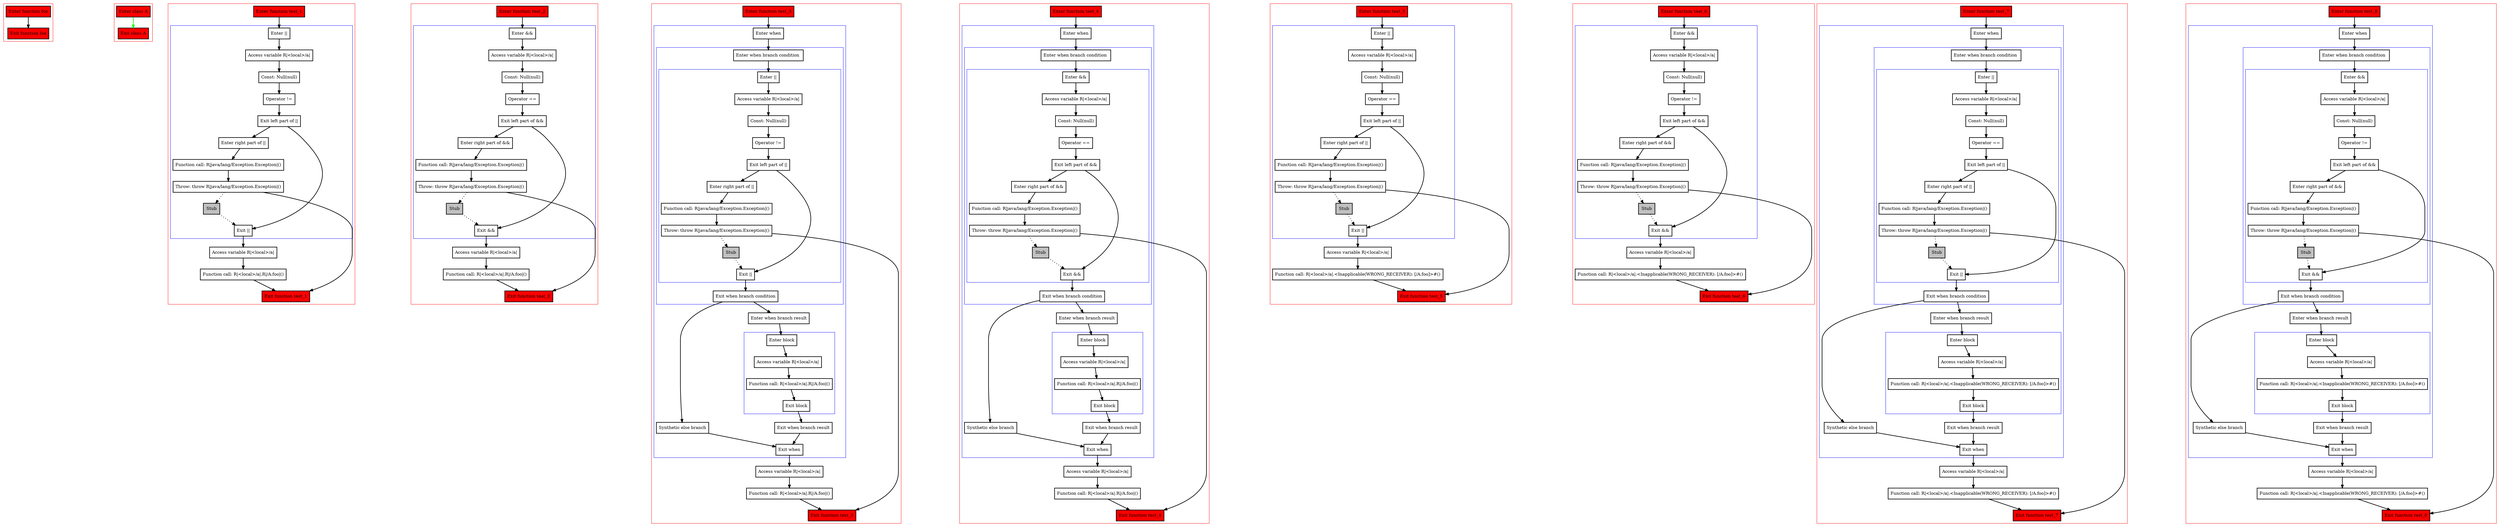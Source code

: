digraph jumpFromRhsOfOperator_kt {
    graph [nodesep=3]
    node [shape=box penwidth=2]
    edge [penwidth=2]

    subgraph cluster_0 {
        color=red
        0 [label="Enter function foo" style="filled" fillcolor=red];
        1 [label="Exit function foo" style="filled" fillcolor=red];
    }

    0 -> {1};

    subgraph cluster_1 {
        color=red
        2 [label="Enter class A" style="filled" fillcolor=red];
        3 [label="Exit class A" style="filled" fillcolor=red];
    }

    2 -> {3} [color=green];

    subgraph cluster_2 {
        color=red
        4 [label="Enter function test_1" style="filled" fillcolor=red];
        subgraph cluster_3 {
            color=blue
            5 [label="Enter ||"];
            6 [label="Access variable R|<local>/a|"];
            7 [label="Const: Null(null)"];
            8 [label="Operator !="];
            9 [label="Exit left part of ||"];
            10 [label="Enter right part of ||"];
            11 [label="Function call: R|java/lang/Exception.Exception|()"];
            12 [label="Throw: throw R|java/lang/Exception.Exception|()"];
            13 [label="Stub" style="filled" fillcolor=gray];
            14 [label="Exit ||"];
        }
        15 [label="Access variable R|<local>/a|"];
        16 [label="Function call: R|<local>/a|.R|/A.foo|()"];
        17 [label="Exit function test_1" style="filled" fillcolor=red];
    }

    4 -> {5};
    5 -> {6};
    6 -> {7};
    7 -> {8};
    8 -> {9};
    9 -> {14 10};
    10 -> {11};
    11 -> {12};
    12 -> {17};
    12 -> {13} [style=dotted];
    13 -> {14} [style=dotted];
    14 -> {15};
    15 -> {16};
    16 -> {17};

    subgraph cluster_4 {
        color=red
        18 [label="Enter function teat_2" style="filled" fillcolor=red];
        subgraph cluster_5 {
            color=blue
            19 [label="Enter &&"];
            20 [label="Access variable R|<local>/a|"];
            21 [label="Const: Null(null)"];
            22 [label="Operator =="];
            23 [label="Exit left part of &&"];
            24 [label="Enter right part of &&"];
            25 [label="Function call: R|java/lang/Exception.Exception|()"];
            26 [label="Throw: throw R|java/lang/Exception.Exception|()"];
            27 [label="Stub" style="filled" fillcolor=gray];
            28 [label="Exit &&"];
        }
        29 [label="Access variable R|<local>/a|"];
        30 [label="Function call: R|<local>/a|.R|/A.foo|()"];
        31 [label="Exit function teat_2" style="filled" fillcolor=red];
    }

    18 -> {19};
    19 -> {20};
    20 -> {21};
    21 -> {22};
    22 -> {23};
    23 -> {28 24};
    24 -> {25};
    25 -> {26};
    26 -> {31};
    26 -> {27} [style=dotted];
    27 -> {28} [style=dotted];
    28 -> {29};
    29 -> {30};
    30 -> {31};

    subgraph cluster_6 {
        color=red
        32 [label="Enter function test_3" style="filled" fillcolor=red];
        subgraph cluster_7 {
            color=blue
            33 [label="Enter when"];
            subgraph cluster_8 {
                color=blue
                34 [label="Enter when branch condition "];
                subgraph cluster_9 {
                    color=blue
                    35 [label="Enter ||"];
                    36 [label="Access variable R|<local>/a|"];
                    37 [label="Const: Null(null)"];
                    38 [label="Operator !="];
                    39 [label="Exit left part of ||"];
                    40 [label="Enter right part of ||"];
                    41 [label="Function call: R|java/lang/Exception.Exception|()"];
                    42 [label="Throw: throw R|java/lang/Exception.Exception|()"];
                    43 [label="Stub" style="filled" fillcolor=gray];
                    44 [label="Exit ||"];
                }
                45 [label="Exit when branch condition"];
            }
            46 [label="Synthetic else branch"];
            47 [label="Enter when branch result"];
            subgraph cluster_10 {
                color=blue
                48 [label="Enter block"];
                49 [label="Access variable R|<local>/a|"];
                50 [label="Function call: R|<local>/a|.R|/A.foo|()"];
                51 [label="Exit block"];
            }
            52 [label="Exit when branch result"];
            53 [label="Exit when"];
        }
        54 [label="Access variable R|<local>/a|"];
        55 [label="Function call: R|<local>/a|.R|/A.foo|()"];
        56 [label="Exit function test_3" style="filled" fillcolor=red];
    }

    32 -> {33};
    33 -> {34};
    34 -> {35};
    35 -> {36};
    36 -> {37};
    37 -> {38};
    38 -> {39};
    39 -> {44 40};
    40 -> {41};
    41 -> {42};
    42 -> {56};
    42 -> {43} [style=dotted];
    43 -> {44} [style=dotted];
    44 -> {45};
    45 -> {47 46};
    46 -> {53};
    47 -> {48};
    48 -> {49};
    49 -> {50};
    50 -> {51};
    51 -> {52};
    52 -> {53};
    53 -> {54};
    54 -> {55};
    55 -> {56};

    subgraph cluster_11 {
        color=red
        57 [label="Enter function test_4" style="filled" fillcolor=red];
        subgraph cluster_12 {
            color=blue
            58 [label="Enter when"];
            subgraph cluster_13 {
                color=blue
                59 [label="Enter when branch condition "];
                subgraph cluster_14 {
                    color=blue
                    60 [label="Enter &&"];
                    61 [label="Access variable R|<local>/a|"];
                    62 [label="Const: Null(null)"];
                    63 [label="Operator =="];
                    64 [label="Exit left part of &&"];
                    65 [label="Enter right part of &&"];
                    66 [label="Function call: R|java/lang/Exception.Exception|()"];
                    67 [label="Throw: throw R|java/lang/Exception.Exception|()"];
                    68 [label="Stub" style="filled" fillcolor=gray];
                    69 [label="Exit &&"];
                }
                70 [label="Exit when branch condition"];
            }
            71 [label="Synthetic else branch"];
            72 [label="Enter when branch result"];
            subgraph cluster_15 {
                color=blue
                73 [label="Enter block"];
                74 [label="Access variable R|<local>/a|"];
                75 [label="Function call: R|<local>/a|.R|/A.foo|()"];
                76 [label="Exit block"];
            }
            77 [label="Exit when branch result"];
            78 [label="Exit when"];
        }
        79 [label="Access variable R|<local>/a|"];
        80 [label="Function call: R|<local>/a|.R|/A.foo|()"];
        81 [label="Exit function test_4" style="filled" fillcolor=red];
    }

    57 -> {58};
    58 -> {59};
    59 -> {60};
    60 -> {61};
    61 -> {62};
    62 -> {63};
    63 -> {64};
    64 -> {69 65};
    65 -> {66};
    66 -> {67};
    67 -> {81};
    67 -> {68} [style=dotted];
    68 -> {69} [style=dotted];
    69 -> {70};
    70 -> {72 71};
    71 -> {78};
    72 -> {73};
    73 -> {74};
    74 -> {75};
    75 -> {76};
    76 -> {77};
    77 -> {78};
    78 -> {79};
    79 -> {80};
    80 -> {81};

    subgraph cluster_16 {
        color=red
        82 [label="Enter function test_5" style="filled" fillcolor=red];
        subgraph cluster_17 {
            color=blue
            83 [label="Enter ||"];
            84 [label="Access variable R|<local>/a|"];
            85 [label="Const: Null(null)"];
            86 [label="Operator =="];
            87 [label="Exit left part of ||"];
            88 [label="Enter right part of ||"];
            89 [label="Function call: R|java/lang/Exception.Exception|()"];
            90 [label="Throw: throw R|java/lang/Exception.Exception|()"];
            91 [label="Stub" style="filled" fillcolor=gray];
            92 [label="Exit ||"];
        }
        93 [label="Access variable R|<local>/a|"];
        94 [label="Function call: R|<local>/a|.<Inapplicable(WRONG_RECEIVER): [/A.foo]>#()"];
        95 [label="Exit function test_5" style="filled" fillcolor=red];
    }

    82 -> {83};
    83 -> {84};
    84 -> {85};
    85 -> {86};
    86 -> {87};
    87 -> {92 88};
    88 -> {89};
    89 -> {90};
    90 -> {95};
    90 -> {91} [style=dotted];
    91 -> {92} [style=dotted];
    92 -> {93};
    93 -> {94};
    94 -> {95};

    subgraph cluster_18 {
        color=red
        96 [label="Enter function teat_6" style="filled" fillcolor=red];
        subgraph cluster_19 {
            color=blue
            97 [label="Enter &&"];
            98 [label="Access variable R|<local>/a|"];
            99 [label="Const: Null(null)"];
            100 [label="Operator !="];
            101 [label="Exit left part of &&"];
            102 [label="Enter right part of &&"];
            103 [label="Function call: R|java/lang/Exception.Exception|()"];
            104 [label="Throw: throw R|java/lang/Exception.Exception|()"];
            105 [label="Stub" style="filled" fillcolor=gray];
            106 [label="Exit &&"];
        }
        107 [label="Access variable R|<local>/a|"];
        108 [label="Function call: R|<local>/a|.<Inapplicable(WRONG_RECEIVER): [/A.foo]>#()"];
        109 [label="Exit function teat_6" style="filled" fillcolor=red];
    }

    96 -> {97};
    97 -> {98};
    98 -> {99};
    99 -> {100};
    100 -> {101};
    101 -> {106 102};
    102 -> {103};
    103 -> {104};
    104 -> {109};
    104 -> {105} [style=dotted];
    105 -> {106} [style=dotted];
    106 -> {107};
    107 -> {108};
    108 -> {109};

    subgraph cluster_20 {
        color=red
        110 [label="Enter function test_7" style="filled" fillcolor=red];
        subgraph cluster_21 {
            color=blue
            111 [label="Enter when"];
            subgraph cluster_22 {
                color=blue
                112 [label="Enter when branch condition "];
                subgraph cluster_23 {
                    color=blue
                    113 [label="Enter ||"];
                    114 [label="Access variable R|<local>/a|"];
                    115 [label="Const: Null(null)"];
                    116 [label="Operator =="];
                    117 [label="Exit left part of ||"];
                    118 [label="Enter right part of ||"];
                    119 [label="Function call: R|java/lang/Exception.Exception|()"];
                    120 [label="Throw: throw R|java/lang/Exception.Exception|()"];
                    121 [label="Stub" style="filled" fillcolor=gray];
                    122 [label="Exit ||"];
                }
                123 [label="Exit when branch condition"];
            }
            124 [label="Synthetic else branch"];
            125 [label="Enter when branch result"];
            subgraph cluster_24 {
                color=blue
                126 [label="Enter block"];
                127 [label="Access variable R|<local>/a|"];
                128 [label="Function call: R|<local>/a|.<Inapplicable(WRONG_RECEIVER): [/A.foo]>#()"];
                129 [label="Exit block"];
            }
            130 [label="Exit when branch result"];
            131 [label="Exit when"];
        }
        132 [label="Access variable R|<local>/a|"];
        133 [label="Function call: R|<local>/a|.<Inapplicable(WRONG_RECEIVER): [/A.foo]>#()"];
        134 [label="Exit function test_7" style="filled" fillcolor=red];
    }

    110 -> {111};
    111 -> {112};
    112 -> {113};
    113 -> {114};
    114 -> {115};
    115 -> {116};
    116 -> {117};
    117 -> {122 118};
    118 -> {119};
    119 -> {120};
    120 -> {134};
    120 -> {121} [style=dotted];
    121 -> {122} [style=dotted];
    122 -> {123};
    123 -> {125 124};
    124 -> {131};
    125 -> {126};
    126 -> {127};
    127 -> {128};
    128 -> {129};
    129 -> {130};
    130 -> {131};
    131 -> {132};
    132 -> {133};
    133 -> {134};

    subgraph cluster_25 {
        color=red
        135 [label="Enter function test_8" style="filled" fillcolor=red];
        subgraph cluster_26 {
            color=blue
            136 [label="Enter when"];
            subgraph cluster_27 {
                color=blue
                137 [label="Enter when branch condition "];
                subgraph cluster_28 {
                    color=blue
                    138 [label="Enter &&"];
                    139 [label="Access variable R|<local>/a|"];
                    140 [label="Const: Null(null)"];
                    141 [label="Operator !="];
                    142 [label="Exit left part of &&"];
                    143 [label="Enter right part of &&"];
                    144 [label="Function call: R|java/lang/Exception.Exception|()"];
                    145 [label="Throw: throw R|java/lang/Exception.Exception|()"];
                    146 [label="Stub" style="filled" fillcolor=gray];
                    147 [label="Exit &&"];
                }
                148 [label="Exit when branch condition"];
            }
            149 [label="Synthetic else branch"];
            150 [label="Enter when branch result"];
            subgraph cluster_29 {
                color=blue
                151 [label="Enter block"];
                152 [label="Access variable R|<local>/a|"];
                153 [label="Function call: R|<local>/a|.<Inapplicable(WRONG_RECEIVER): [/A.foo]>#()"];
                154 [label="Exit block"];
            }
            155 [label="Exit when branch result"];
            156 [label="Exit when"];
        }
        157 [label="Access variable R|<local>/a|"];
        158 [label="Function call: R|<local>/a|.<Inapplicable(WRONG_RECEIVER): [/A.foo]>#()"];
        159 [label="Exit function test_8" style="filled" fillcolor=red];
    }

    135 -> {136};
    136 -> {137};
    137 -> {138};
    138 -> {139};
    139 -> {140};
    140 -> {141};
    141 -> {142};
    142 -> {147 143};
    143 -> {144};
    144 -> {145};
    145 -> {159};
    145 -> {146} [style=dotted];
    146 -> {147} [style=dotted];
    147 -> {148};
    148 -> {150 149};
    149 -> {156};
    150 -> {151};
    151 -> {152};
    152 -> {153};
    153 -> {154};
    154 -> {155};
    155 -> {156};
    156 -> {157};
    157 -> {158};
    158 -> {159};

}
